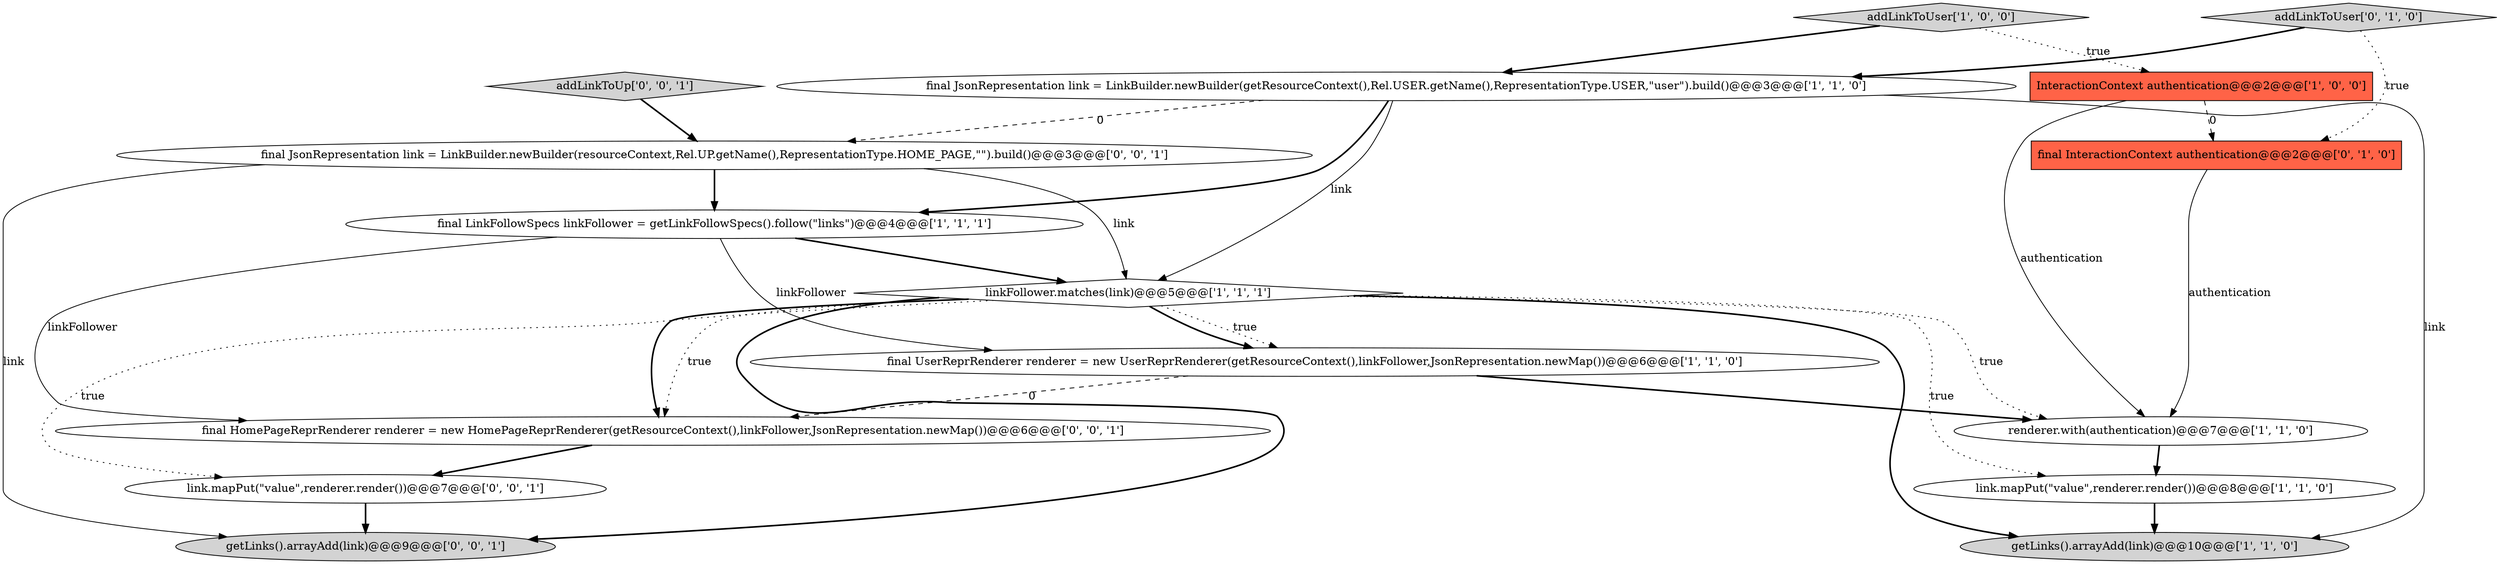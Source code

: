 digraph {
8 [style = filled, label = "InteractionContext authentication@@@2@@@['1', '0', '0']", fillcolor = tomato, shape = box image = "AAA1AAABBB1BBB"];
12 [style = filled, label = "link.mapPut(\"value\",renderer.render())@@@7@@@['0', '0', '1']", fillcolor = white, shape = ellipse image = "AAA0AAABBB3BBB"];
11 [style = filled, label = "final HomePageReprRenderer renderer = new HomePageReprRenderer(getResourceContext(),linkFollower,JsonRepresentation.newMap())@@@6@@@['0', '0', '1']", fillcolor = white, shape = ellipse image = "AAA0AAABBB3BBB"];
6 [style = filled, label = "linkFollower.matches(link)@@@5@@@['1', '1', '1']", fillcolor = white, shape = diamond image = "AAA0AAABBB1BBB"];
9 [style = filled, label = "final InteractionContext authentication@@@2@@@['0', '1', '0']", fillcolor = tomato, shape = box image = "AAA1AAABBB2BBB"];
5 [style = filled, label = "getLinks().arrayAdd(link)@@@10@@@['1', '1', '0']", fillcolor = lightgray, shape = ellipse image = "AAA0AAABBB1BBB"];
1 [style = filled, label = "final JsonRepresentation link = LinkBuilder.newBuilder(getResourceContext(),Rel.USER.getName(),RepresentationType.USER,\"user\").build()@@@3@@@['1', '1', '0']", fillcolor = white, shape = ellipse image = "AAA0AAABBB1BBB"];
13 [style = filled, label = "addLinkToUp['0', '0', '1']", fillcolor = lightgray, shape = diamond image = "AAA0AAABBB3BBB"];
2 [style = filled, label = "renderer.with(authentication)@@@7@@@['1', '1', '0']", fillcolor = white, shape = ellipse image = "AAA0AAABBB1BBB"];
0 [style = filled, label = "final UserReprRenderer renderer = new UserReprRenderer(getResourceContext(),linkFollower,JsonRepresentation.newMap())@@@6@@@['1', '1', '0']", fillcolor = white, shape = ellipse image = "AAA0AAABBB1BBB"];
3 [style = filled, label = "final LinkFollowSpecs linkFollower = getLinkFollowSpecs().follow(\"links\")@@@4@@@['1', '1', '1']", fillcolor = white, shape = ellipse image = "AAA0AAABBB1BBB"];
7 [style = filled, label = "addLinkToUser['1', '0', '0']", fillcolor = lightgray, shape = diamond image = "AAA0AAABBB1BBB"];
14 [style = filled, label = "final JsonRepresentation link = LinkBuilder.newBuilder(resourceContext,Rel.UP.getName(),RepresentationType.HOME_PAGE,\"\").build()@@@3@@@['0', '0', '1']", fillcolor = white, shape = ellipse image = "AAA0AAABBB3BBB"];
10 [style = filled, label = "addLinkToUser['0', '1', '0']", fillcolor = lightgray, shape = diamond image = "AAA0AAABBB2BBB"];
15 [style = filled, label = "getLinks().arrayAdd(link)@@@9@@@['0', '0', '1']", fillcolor = lightgray, shape = ellipse image = "AAA0AAABBB3BBB"];
4 [style = filled, label = "link.mapPut(\"value\",renderer.render())@@@8@@@['1', '1', '0']", fillcolor = white, shape = ellipse image = "AAA0AAABBB1BBB"];
14->3 [style = bold, label=""];
1->5 [style = solid, label="link"];
7->1 [style = bold, label=""];
1->14 [style = dashed, label="0"];
0->2 [style = bold, label=""];
14->6 [style = solid, label="link"];
12->15 [style = bold, label=""];
1->3 [style = bold, label=""];
1->6 [style = solid, label="link"];
3->6 [style = bold, label=""];
14->15 [style = solid, label="link"];
11->12 [style = bold, label=""];
6->0 [style = bold, label=""];
0->11 [style = dashed, label="0"];
10->9 [style = dotted, label="true"];
2->4 [style = bold, label=""];
9->2 [style = solid, label="authentication"];
6->15 [style = bold, label=""];
8->2 [style = solid, label="authentication"];
3->11 [style = solid, label="linkFollower"];
8->9 [style = dashed, label="0"];
6->5 [style = bold, label=""];
6->2 [style = dotted, label="true"];
6->4 [style = dotted, label="true"];
6->11 [style = bold, label=""];
3->0 [style = solid, label="linkFollower"];
6->12 [style = dotted, label="true"];
6->0 [style = dotted, label="true"];
6->11 [style = dotted, label="true"];
10->1 [style = bold, label=""];
7->8 [style = dotted, label="true"];
4->5 [style = bold, label=""];
13->14 [style = bold, label=""];
}
